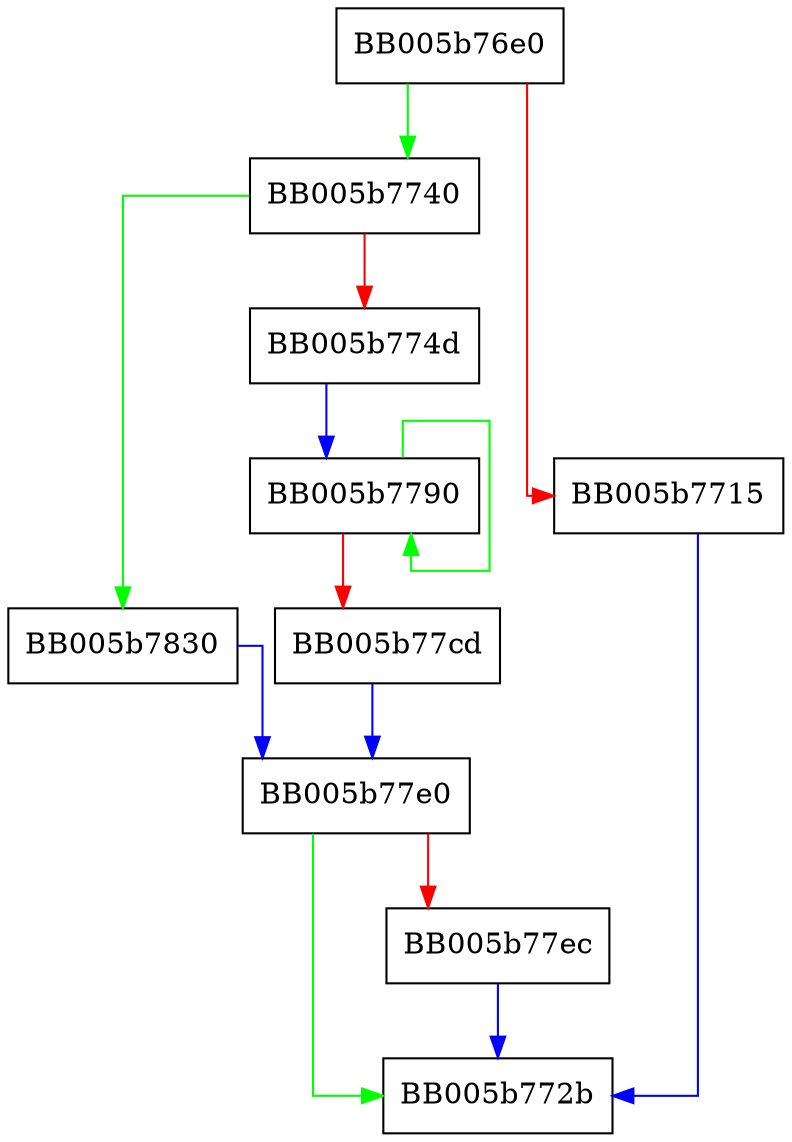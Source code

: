digraph des_ede_cbc_cipher {
  node [shape="box"];
  graph [splines=ortho];
  BB005b76e0 -> BB005b7740 [color="green"];
  BB005b76e0 -> BB005b7715 [color="red"];
  BB005b7715 -> BB005b772b [color="blue"];
  BB005b7740 -> BB005b7830 [color="green"];
  BB005b7740 -> BB005b774d [color="red"];
  BB005b774d -> BB005b7790 [color="blue"];
  BB005b7790 -> BB005b7790 [color="green"];
  BB005b7790 -> BB005b77cd [color="red"];
  BB005b77cd -> BB005b77e0 [color="blue"];
  BB005b77e0 -> BB005b772b [color="green"];
  BB005b77e0 -> BB005b77ec [color="red"];
  BB005b77ec -> BB005b772b [color="blue"];
  BB005b7830 -> BB005b77e0 [color="blue"];
}
